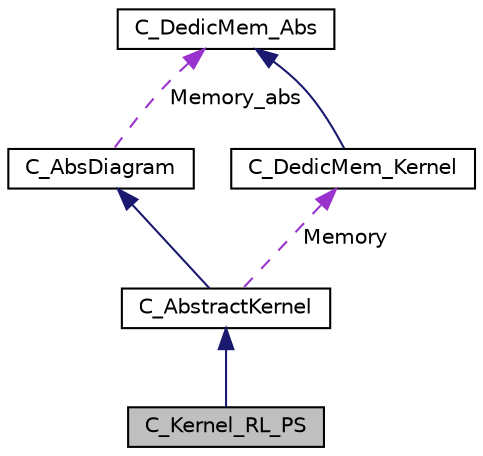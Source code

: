 digraph "C_Kernel_RL_PS"
{
  edge [fontname="Helvetica",fontsize="10",labelfontname="Helvetica",labelfontsize="10"];
  node [fontname="Helvetica",fontsize="10",shape=record];
  Node1 [label="C_Kernel_RL_PS",height=0.2,width=0.4,color="black", fillcolor="grey75", style="filled" fontcolor="black"];
  Node2 -> Node1 [dir="back",color="midnightblue",fontsize="10",style="solid",fontname="Helvetica"];
  Node2 [label="C_AbstractKernel",height=0.2,width=0.4,color="black", fillcolor="white", style="filled",URL="$class_c___abstract_kernel.html"];
  Node3 -> Node2 [dir="back",color="midnightblue",fontsize="10",style="solid",fontname="Helvetica"];
  Node3 [label="C_AbsDiagram",height=0.2,width=0.4,color="black", fillcolor="white", style="filled",URL="$class_c___abs_diagram.html"];
  Node4 -> Node3 [dir="back",color="darkorchid3",fontsize="10",style="dashed",label=" Memory_abs" ,fontname="Helvetica"];
  Node4 [label="C_DedicMem_Abs",height=0.2,width=0.4,color="black", fillcolor="white", style="filled",URL="$class_c___dedic_mem___abs.html"];
  Node5 -> Node2 [dir="back",color="darkorchid3",fontsize="10",style="dashed",label=" Memory" ,fontname="Helvetica"];
  Node5 [label="C_DedicMem_Kernel",height=0.2,width=0.4,color="black", fillcolor="white", style="filled",URL="$class_c___dedic_mem___kernel.html"];
  Node4 -> Node5 [dir="back",color="midnightblue",fontsize="10",style="solid",fontname="Helvetica"];
}
